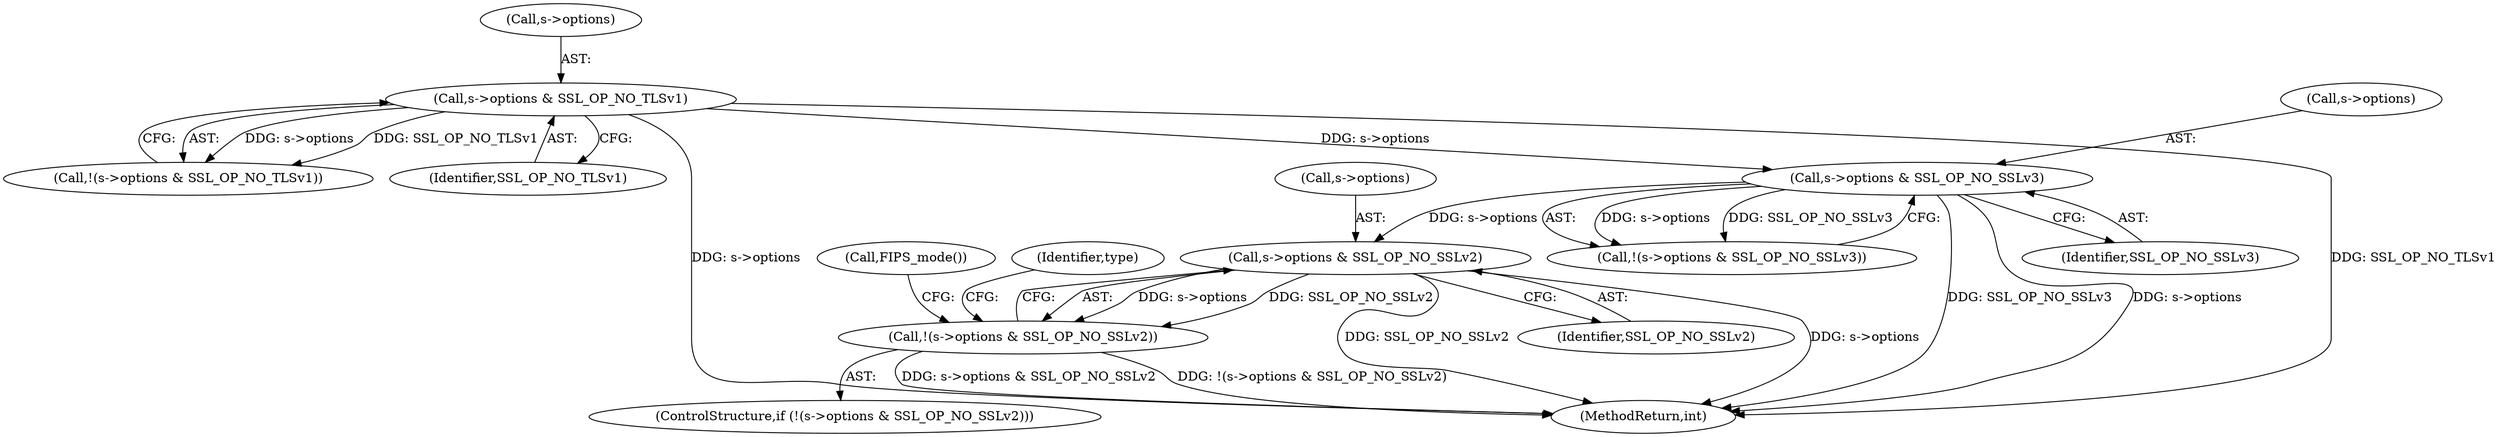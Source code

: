 digraph "0_openssl_b82924741b4bd590da890619be671f4635e46c2b@pointer" {
"1000334" [label="(Call,s->options & SSL_OP_NO_SSLv2)"];
"1000315" [label="(Call,s->options & SSL_OP_NO_SSLv3)"];
"1000296" [label="(Call,s->options & SSL_OP_NO_TLSv1)"];
"1000333" [label="(Call,!(s->options & SSL_OP_NO_SSLv2))"];
"1000300" [label="(Identifier,SSL_OP_NO_TLSv1)"];
"1000334" [label="(Call,s->options & SSL_OP_NO_SSLv2)"];
"1000295" [label="(Call,!(s->options & SSL_OP_NO_TLSv1))"];
"1000297" [label="(Call,s->options)"];
"1000332" [label="(ControlStructure,if (!(s->options & SSL_OP_NO_SSLv2)))"];
"1000296" [label="(Call,s->options & SSL_OP_NO_TLSv1)"];
"1001102" [label="(MethodReturn,int)"];
"1000338" [label="(Identifier,SSL_OP_NO_SSLv2)"];
"1000335" [label="(Call,s->options)"];
"1000315" [label="(Call,s->options & SSL_OP_NO_SSLv3)"];
"1000314" [label="(Call,!(s->options & SSL_OP_NO_SSLv3))"];
"1000333" [label="(Call,!(s->options & SSL_OP_NO_SSLv2))"];
"1000316" [label="(Call,s->options)"];
"1000341" [label="(Identifier,type)"];
"1000590" [label="(Call,FIPS_mode())"];
"1000319" [label="(Identifier,SSL_OP_NO_SSLv3)"];
"1000334" -> "1000333"  [label="AST: "];
"1000334" -> "1000338"  [label="CFG: "];
"1000335" -> "1000334"  [label="AST: "];
"1000338" -> "1000334"  [label="AST: "];
"1000333" -> "1000334"  [label="CFG: "];
"1000334" -> "1001102"  [label="DDG: SSL_OP_NO_SSLv2"];
"1000334" -> "1001102"  [label="DDG: s->options"];
"1000334" -> "1000333"  [label="DDG: s->options"];
"1000334" -> "1000333"  [label="DDG: SSL_OP_NO_SSLv2"];
"1000315" -> "1000334"  [label="DDG: s->options"];
"1000315" -> "1000314"  [label="AST: "];
"1000315" -> "1000319"  [label="CFG: "];
"1000316" -> "1000315"  [label="AST: "];
"1000319" -> "1000315"  [label="AST: "];
"1000314" -> "1000315"  [label="CFG: "];
"1000315" -> "1001102"  [label="DDG: s->options"];
"1000315" -> "1001102"  [label="DDG: SSL_OP_NO_SSLv3"];
"1000315" -> "1000314"  [label="DDG: s->options"];
"1000315" -> "1000314"  [label="DDG: SSL_OP_NO_SSLv3"];
"1000296" -> "1000315"  [label="DDG: s->options"];
"1000296" -> "1000295"  [label="AST: "];
"1000296" -> "1000300"  [label="CFG: "];
"1000297" -> "1000296"  [label="AST: "];
"1000300" -> "1000296"  [label="AST: "];
"1000295" -> "1000296"  [label="CFG: "];
"1000296" -> "1001102"  [label="DDG: SSL_OP_NO_TLSv1"];
"1000296" -> "1001102"  [label="DDG: s->options"];
"1000296" -> "1000295"  [label="DDG: s->options"];
"1000296" -> "1000295"  [label="DDG: SSL_OP_NO_TLSv1"];
"1000333" -> "1000332"  [label="AST: "];
"1000341" -> "1000333"  [label="CFG: "];
"1000590" -> "1000333"  [label="CFG: "];
"1000333" -> "1001102"  [label="DDG: s->options & SSL_OP_NO_SSLv2"];
"1000333" -> "1001102"  [label="DDG: !(s->options & SSL_OP_NO_SSLv2)"];
}
